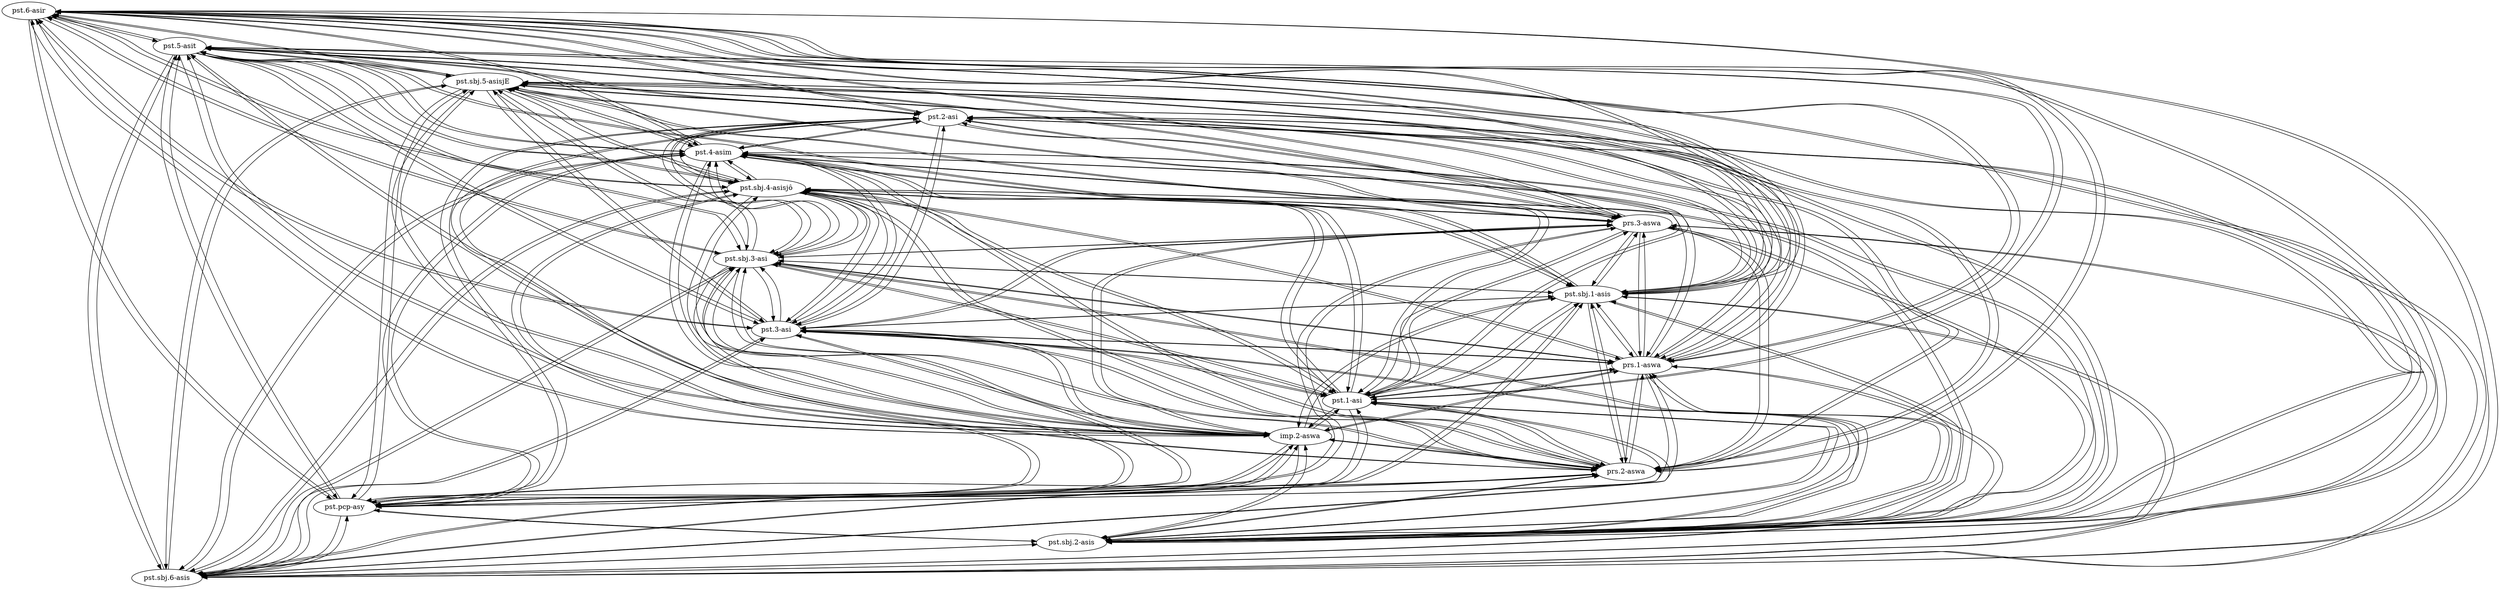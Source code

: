 strict digraph G {
"pst.6-asir" [weight="0.25"];
"pst.5-asit" [weight="0.25"];
"pst.sbj.6-asis" [weight="0.25"];
"pst.sbj.2-asis" [weight="0.25"];
"pst.pcp-asy" [weight="0.62"];
"prs.2-aswa" [weight="1.0"];
"imp.2-aswa" [weight="1.0"];
"pst.1-asi" [weight="0.25"];
"prs.1-aswa" [weight="1.0"];
"pst.3-asi" [weight="0.25"];
"pst.sbj.1-asis" [weight="0.25"];
"pst.sbj.3-asi" [weight="0.25"];
"prs.3-aswa" [weight="1.0"];
"pst.sbj.4-asisjô" [weight="0.25"];
"pst.4-asim" [weight="0.25"];
"pst.2-asi" [weight="0.25"];
"pst.sbj.5-asisjE" [weight="0.25"];
"pst.6-asir" -> "prs.1-aswa"  [weight="0.5"];
"pst.6-asir" -> "pst.5-asit"  [weight="0.25"];
"pst.6-asir" -> "pst.sbj.6-asis"  [weight="0.25"];
"pst.6-asir" -> "pst.1-asi"  [weight="0.25"];
"pst.6-asir" -> "prs.2-aswa"  [weight="0.5"];
"pst.6-asir" -> "imp.2-aswa"  [weight="0.5"];
"pst.6-asir" -> "pst.3-asi"  [weight="0.25"];
"pst.6-asir" -> "pst.sbj.1-asis"  [weight="0.25"];
"pst.6-asir" -> "pst.sbj.5-asisjE"  [weight="0.25"];
"pst.6-asir" -> "pst.sbj.3-asi"  [weight="0.25"];
"pst.6-asir" -> "prs.3-aswa"  [weight="0.5"];
"pst.6-asir" -> "pst.pcp-asy"  [weight="0.1488"];
"pst.6-asir" -> "pst.sbj.4-asisjô"  [weight="0.25"];
"pst.6-asir" -> "pst.4-asim"  [weight="0.25"];
"pst.6-asir" -> "pst.2-asi"  [weight="0.25"];
"pst.6-asir" -> "pst.sbj.2-asis"  [weight="0.25"];
"pst.5-asit" -> "prs.1-aswa"  [weight="0.5"];
"pst.5-asit" -> "pst.sbj.6-asis"  [weight="0.25"];
"pst.5-asit" -> "pst.6-asir"  [weight="0.25"];
"pst.5-asit" -> "prs.2-aswa"  [weight="0.5"];
"pst.5-asit" -> "imp.2-aswa"  [weight="0.5"];
"pst.5-asit" -> "pst.3-asi"  [weight="0.25"];
"pst.5-asit" -> "pst.sbj.1-asis"  [weight="0.25"];
"pst.5-asit" -> "pst.sbj.5-asisjE"  [weight="0.25"];
"pst.5-asit" -> "pst.sbj.3-asi"  [weight="0.25"];
"pst.5-asit" -> "prs.3-aswa"  [weight="0.5"];
"pst.5-asit" -> "pst.pcp-asy"  [weight="0.1488"];
"pst.5-asit" -> "pst.sbj.4-asisjô"  [weight="0.25"];
"pst.5-asit" -> "pst.4-asim"  [weight="0.25"];
"pst.5-asit" -> "pst.1-asi"  [weight="0.25"];
"pst.5-asit" -> "pst.2-asi"  [weight="0.25"];
"pst.5-asit" -> "pst.sbj.2-asis"  [weight="0.25"];
"pst.sbj.6-asis" -> "prs.1-aswa"  [weight="0.5"];
"pst.sbj.6-asis" -> "pst.5-asit"  [weight="0.25"];
"pst.sbj.6-asis" -> "pst.1-asi"  [weight="0.25"];
"pst.sbj.6-asis" -> "pst.6-asir"  [weight="0.25"];
"pst.sbj.6-asis" -> "prs.2-aswa"  [weight="0.5"];
"pst.sbj.6-asis" -> "imp.2-aswa"  [weight="0.5"];
"pst.sbj.6-asis" -> "pst.3-asi"  [weight="0.25"];
"pst.sbj.6-asis" -> "pst.sbj.1-asis"  [weight="0.25"];
"pst.sbj.6-asis" -> "pst.sbj.5-asisjE"  [weight="0.25"];
"pst.sbj.6-asis" -> "pst.sbj.3-asi"  [weight="0.25"];
"pst.sbj.6-asis" -> "prs.3-aswa"  [weight="0.5"];
"pst.sbj.6-asis" -> "pst.pcp-asy"  [weight="0.1488"];
"pst.sbj.6-asis" -> "pst.sbj.4-asisjô"  [weight="0.25"];
"pst.sbj.6-asis" -> "pst.4-asim"  [weight="0.25"];
"pst.sbj.6-asis" -> "pst.2-asi"  [weight="0.25"];
"pst.sbj.6-asis" -> "pst.sbj.2-asis"  [weight="0.25"];
"pst.pcp-asy" -> "prs.1-aswa"  [weight="0.67"];
"pst.pcp-asy" -> "pst.5-asit"  [weight="0.2025"];
"pst.pcp-asy" -> "pst.sbj.6-asis"  [weight="0.2025"];
"pst.pcp-asy" -> "pst.6-asir"  [weight="0.2025"];
"pst.pcp-asy" -> "prs.2-aswa"  [weight="0.67"];
"pst.pcp-asy" -> "imp.2-aswa"  [weight="0.69"];
"pst.pcp-asy" -> "pst.3-asi"  [weight="0.2025"];
"pst.pcp-asy" -> "pst.sbj.1-asis"  [weight="0.2025"];
"pst.pcp-asy" -> "pst.sbj.5-asisjE"  [weight="0.2025"];
"pst.pcp-asy" -> "pst.sbj.3-asi"  [weight="0.2025"];
"pst.pcp-asy" -> "prs.3-aswa"  [weight="0.67"];
"pst.pcp-asy" -> "pst.sbj.4-asisjô"  [weight="0.2025"];
"pst.pcp-asy" -> "pst.4-asim"  [weight="0.2025"];
"pst.pcp-asy" -> "pst.1-asi"  [weight="0.2025"];
"pst.pcp-asy" -> "pst.2-asi"  [weight="0.2025"];
"pst.pcp-asy" -> "pst.sbj.2-asis"  [weight="0.2025"];
"prs.2-aswa" -> "pst.1-asi"  [weight="0.0625"];
"prs.2-aswa" -> "pst.5-asit"  [weight="0.0625"];
"prs.2-aswa" -> "pst.sbj.4-asisjô"  [weight="0.0625"];
"prs.2-aswa" -> "pst.pcp-asy"  [weight="0.3844"];
"prs.2-aswa" -> "imp.2-aswa"  [weight="1.0"];
"prs.2-aswa" -> "pst.3-asi"  [weight="0.0625"];
"prs.2-aswa" -> "prs.1-aswa"  [weight="1.0"];
"prs.2-aswa" -> "pst.sbj.6-asis"  [weight="0.0625"];
"prs.2-aswa" -> "pst.sbj.2-asis"  [weight="0.0625"];
"prs.2-aswa" -> "pst.sbj.1-asis"  [weight="0.0625"];
"prs.2-aswa" -> "pst.sbj.3-asi"  [weight="0.0625"];
"prs.2-aswa" -> "prs.3-aswa"  [weight="1.0"];
"prs.2-aswa" -> "pst.sbj.5-asisjE"  [weight="0.0625"];
"prs.2-aswa" -> "pst.4-asim"  [weight="0.0625"];
"prs.2-aswa" -> "pst.2-asi"  [weight="0.0625"];
"prs.2-aswa" -> "pst.6-asir"  [weight="0.0625"];
"imp.2-aswa" -> "pst.1-asi"  [weight="0.0625"];
"imp.2-aswa" -> "pst.5-asit"  [weight="0.0625"];
"imp.2-aswa" -> "pst.sbj.4-asisjô"  [weight="0.0625"];
"imp.2-aswa" -> "pst.pcp-asy"  [weight="0.3844"];
"imp.2-aswa" -> "prs.2-aswa"  [weight="1.0"];
"imp.2-aswa" -> "pst.3-asi"  [weight="0.0625"];
"imp.2-aswa" -> "prs.1-aswa"  [weight="1.0"];
"imp.2-aswa" -> "pst.sbj.6-asis"  [weight="0.0625"];
"imp.2-aswa" -> "pst.sbj.2-asis"  [weight="0.0625"];
"imp.2-aswa" -> "pst.sbj.1-asis"  [weight="0.0625"];
"imp.2-aswa" -> "pst.sbj.3-asi"  [weight="0.0625"];
"imp.2-aswa" -> "prs.3-aswa"  [weight="1.0"];
"imp.2-aswa" -> "pst.sbj.5-asisjE"  [weight="0.0625"];
"imp.2-aswa" -> "pst.4-asim"  [weight="0.0625"];
"imp.2-aswa" -> "pst.2-asi"  [weight="0.0625"];
"imp.2-aswa" -> "pst.6-asir"  [weight="0.0625"];
"pst.1-asi" -> "prs.1-aswa"  [weight="0.5"];
"pst.1-asi" -> "pst.5-asit"  [weight="0.25"];
"pst.1-asi" -> "pst.sbj.6-asis"  [weight="0.25"];
"pst.1-asi" -> "pst.6-asir"  [weight="0.25"];
"pst.1-asi" -> "prs.2-aswa"  [weight="0.5"];
"pst.1-asi" -> "imp.2-aswa"  [weight="0.5"];
"pst.1-asi" -> "pst.3-asi"  [weight="0.25"];
"pst.1-asi" -> "pst.sbj.1-asis"  [weight="0.25"];
"pst.1-asi" -> "pst.sbj.5-asisjE"  [weight="0.25"];
"pst.1-asi" -> "pst.sbj.3-asi"  [weight="0.25"];
"pst.1-asi" -> "prs.3-aswa"  [weight="0.5"];
"pst.1-asi" -> "pst.pcp-asy"  [weight="0.1488"];
"pst.1-asi" -> "pst.sbj.4-asisjô"  [weight="0.25"];
"pst.1-asi" -> "pst.4-asim"  [weight="0.25"];
"pst.1-asi" -> "pst.2-asi"  [weight="0.25"];
"pst.1-asi" -> "pst.sbj.2-asis"  [weight="0.25"];
"prs.1-aswa" -> "pst.1-asi"  [weight="0.0625"];
"prs.1-aswa" -> "pst.5-asit"  [weight="0.0625"];
"prs.1-aswa" -> "pst.sbj.4-asisjô"  [weight="0.0625"];
"prs.1-aswa" -> "pst.pcp-asy"  [weight="0.3844"];
"prs.1-aswa" -> "prs.2-aswa"  [weight="1.0"];
"prs.1-aswa" -> "imp.2-aswa"  [weight="1.0"];
"prs.1-aswa" -> "pst.3-asi"  [weight="0.0625"];
"prs.1-aswa" -> "pst.sbj.1-asis"  [weight="0.0625"];
"prs.1-aswa" -> "pst.sbj.6-asis"  [weight="0.0625"];
"prs.1-aswa" -> "pst.sbj.2-asis"  [weight="0.0625"];
"prs.1-aswa" -> "pst.sbj.3-asi"  [weight="0.0625"];
"prs.1-aswa" -> "prs.3-aswa"  [weight="1.0"];
"prs.1-aswa" -> "pst.sbj.5-asisjE"  [weight="0.0625"];
"prs.1-aswa" -> "pst.4-asim"  [weight="0.0625"];
"prs.1-aswa" -> "pst.2-asi"  [weight="0.0625"];
"prs.1-aswa" -> "pst.6-asir"  [weight="0.0625"];
"pst.sbj.5-asisjE" -> "prs.1-aswa"  [weight="0.5"];
"pst.sbj.5-asisjE" -> "pst.5-asit"  [weight="0.25"];
"pst.sbj.5-asisjE" -> "pst.sbj.6-asis"  [weight="0.25"];
"pst.sbj.5-asisjE" -> "pst.6-asir"  [weight="0.25"];
"pst.sbj.5-asisjE" -> "prs.2-aswa"  [weight="0.5"];
"pst.sbj.5-asisjE" -> "imp.2-aswa"  [weight="0.5"];
"pst.sbj.5-asisjE" -> "pst.3-asi"  [weight="0.25"];
"pst.sbj.5-asisjE" -> "pst.sbj.1-asis"  [weight="0.25"];
"pst.sbj.5-asisjE" -> "pst.sbj.3-asi"  [weight="0.25"];
"pst.sbj.5-asisjE" -> "prs.3-aswa"  [weight="0.5"];
"pst.sbj.5-asisjE" -> "pst.pcp-asy"  [weight="0.1488"];
"pst.sbj.5-asisjE" -> "pst.sbj.4-asisjô"  [weight="0.25"];
"pst.sbj.5-asisjE" -> "pst.4-asim"  [weight="0.25"];
"pst.sbj.5-asisjE" -> "pst.1-asi"  [weight="0.25"];
"pst.sbj.5-asisjE" -> "pst.2-asi"  [weight="0.25"];
"pst.sbj.5-asisjE" -> "pst.sbj.2-asis"  [weight="0.25"];
"pst.3-asi" -> "prs.1-aswa"  [weight="0.5"];
"pst.3-asi" -> "pst.5-asit"  [weight="0.25"];
"pst.3-asi" -> "pst.sbj.6-asis"  [weight="0.25"];
"pst.3-asi" -> "pst.6-asir"  [weight="0.25"];
"pst.3-asi" -> "prs.2-aswa"  [weight="0.5"];
"pst.3-asi" -> "imp.2-aswa"  [weight="0.5"];
"pst.3-asi" -> "pst.1-asi"  [weight="0.25"];
"pst.3-asi" -> "pst.sbj.1-asis"  [weight="0.25"];
"pst.3-asi" -> "pst.sbj.5-asisjE"  [weight="0.25"];
"pst.3-asi" -> "pst.sbj.3-asi"  [weight="0.25"];
"pst.3-asi" -> "prs.3-aswa"  [weight="0.5"];
"pst.3-asi" -> "pst.pcp-asy"  [weight="0.1488"];
"pst.3-asi" -> "pst.sbj.4-asisjô"  [weight="0.25"];
"pst.3-asi" -> "pst.4-asim"  [weight="0.25"];
"pst.3-asi" -> "pst.2-asi"  [weight="0.25"];
"pst.3-asi" -> "pst.sbj.2-asis"  [weight="0.25"];
"pst.sbj.1-asis" -> "prs.1-aswa"  [weight="0.5"];
"pst.sbj.1-asis" -> "pst.5-asit"  [weight="0.25"];
"pst.sbj.1-asis" -> "pst.sbj.6-asis"  [weight="0.25"];
"pst.sbj.1-asis" -> "pst.6-asir"  [weight="0.25"];
"pst.sbj.1-asis" -> "prs.2-aswa"  [weight="0.5"];
"pst.sbj.1-asis" -> "imp.2-aswa"  [weight="0.5"];
"pst.sbj.1-asis" -> "pst.3-asi"  [weight="0.25"];
"pst.sbj.1-asis" -> "pst.sbj.5-asisjE"  [weight="0.25"];
"pst.sbj.1-asis" -> "pst.sbj.3-asi"  [weight="0.25"];
"pst.sbj.1-asis" -> "prs.3-aswa"  [weight="0.5"];
"pst.sbj.1-asis" -> "pst.pcp-asy"  [weight="0.1488"];
"pst.sbj.1-asis" -> "pst.sbj.4-asisjô"  [weight="0.25"];
"pst.sbj.1-asis" -> "pst.4-asim"  [weight="0.25"];
"pst.sbj.1-asis" -> "pst.1-asi"  [weight="0.25"];
"pst.sbj.1-asis" -> "pst.2-asi"  [weight="0.25"];
"pst.sbj.1-asis" -> "pst.sbj.2-asis"  [weight="0.25"];
"pst.sbj.3-asi" -> "prs.1-aswa"  [weight="0.5"];
"pst.sbj.3-asi" -> "pst.5-asit"  [weight="0.25"];
"pst.sbj.3-asi" -> "pst.sbj.6-asis"  [weight="0.25"];
"pst.sbj.3-asi" -> "pst.6-asir"  [weight="0.25"];
"pst.sbj.3-asi" -> "prs.2-aswa"  [weight="0.5"];
"pst.sbj.3-asi" -> "imp.2-aswa"  [weight="0.5"];
"pst.sbj.3-asi" -> "pst.3-asi"  [weight="0.25"];
"pst.sbj.3-asi" -> "pst.sbj.1-asis"  [weight="0.25"];
"pst.sbj.3-asi" -> "pst.sbj.5-asisjE"  [weight="0.25"];
"pst.sbj.3-asi" -> "prs.3-aswa"  [weight="0.5"];
"pst.sbj.3-asi" -> "pst.pcp-asy"  [weight="0.1488"];
"pst.sbj.3-asi" -> "pst.sbj.4-asisjô"  [weight="0.25"];
"pst.sbj.3-asi" -> "pst.4-asim"  [weight="0.25"];
"pst.sbj.3-asi" -> "pst.1-asi"  [weight="0.25"];
"pst.sbj.3-asi" -> "pst.2-asi"  [weight="0.25"];
"pst.sbj.3-asi" -> "pst.sbj.2-asis"  [weight="0.25"];
"prs.3-aswa" -> "pst.1-asi"  [weight="0.0625"];
"prs.3-aswa" -> "pst.5-asit"  [weight="0.0625"];
"prs.3-aswa" -> "pst.sbj.4-asisjô"  [weight="0.0625"];
"prs.3-aswa" -> "pst.pcp-asy"  [weight="0.3844"];
"prs.3-aswa" -> "prs.2-aswa"  [weight="1.0"];
"prs.3-aswa" -> "imp.2-aswa"  [weight="1.0"];
"prs.3-aswa" -> "pst.3-asi"  [weight="0.0625"];
"prs.3-aswa" -> "prs.1-aswa"  [weight="1.0"];
"prs.3-aswa" -> "pst.sbj.6-asis"  [weight="0.0625"];
"prs.3-aswa" -> "pst.sbj.2-asis"  [weight="0.0625"];
"prs.3-aswa" -> "pst.sbj.1-asis"  [weight="0.0625"];
"prs.3-aswa" -> "pst.sbj.3-asi"  [weight="0.0625"];
"prs.3-aswa" -> "pst.sbj.5-asisjE"  [weight="0.0625"];
"prs.3-aswa" -> "pst.4-asim"  [weight="0.0625"];
"prs.3-aswa" -> "pst.2-asi"  [weight="0.0625"];
"prs.3-aswa" -> "pst.6-asir"  [weight="0.0625"];
"pst.sbj.4-asisjô" -> "prs.1-aswa"  [weight="0.5"];
"pst.sbj.4-asisjô" -> "pst.5-asit"  [weight="0.25"];
"pst.sbj.4-asisjô" -> "pst.sbj.6-asis"  [weight="0.25"];
"pst.sbj.4-asisjô" -> "pst.6-asir"  [weight="0.25"];
"pst.sbj.4-asisjô" -> "prs.2-aswa"  [weight="0.5"];
"pst.sbj.4-asisjô" -> "imp.2-aswa"  [weight="0.5"];
"pst.sbj.4-asisjô" -> "pst.3-asi"  [weight="0.25"];
"pst.sbj.4-asisjô" -> "pst.sbj.1-asis"  [weight="0.25"];
"pst.sbj.4-asisjô" -> "pst.sbj.3-asi"  [weight="0.25"];
"pst.sbj.4-asisjô" -> "prs.3-aswa"  [weight="0.5"];
"pst.sbj.4-asisjô" -> "pst.pcp-asy"  [weight="0.1488"];
"pst.sbj.4-asisjô" -> "pst.sbj.5-asisjE"  [weight="0.25"];
"pst.sbj.4-asisjô" -> "pst.4-asim"  [weight="0.25"];
"pst.sbj.4-asisjô" -> "pst.1-asi"  [weight="0.25"];
"pst.sbj.4-asisjô" -> "pst.2-asi"  [weight="0.25"];
"pst.sbj.4-asisjô" -> "pst.sbj.2-asis"  [weight="0.25"];
"pst.4-asim" -> "prs.1-aswa"  [weight="0.5"];
"pst.4-asim" -> "pst.5-asit"  [weight="0.25"];
"pst.4-asim" -> "pst.sbj.6-asis"  [weight="0.25"];
"pst.4-asim" -> "pst.6-asir"  [weight="0.25"];
"pst.4-asim" -> "prs.2-aswa"  [weight="0.5"];
"pst.4-asim" -> "imp.2-aswa"  [weight="0.5"];
"pst.4-asim" -> "pst.3-asi"  [weight="0.25"];
"pst.4-asim" -> "pst.sbj.1-asis"  [weight="0.25"];
"pst.4-asim" -> "pst.sbj.5-asisjE"  [weight="0.25"];
"pst.4-asim" -> "pst.sbj.3-asi"  [weight="0.25"];
"pst.4-asim" -> "prs.3-aswa"  [weight="0.5"];
"pst.4-asim" -> "pst.pcp-asy"  [weight="0.1488"];
"pst.4-asim" -> "pst.sbj.4-asisjô"  [weight="0.25"];
"pst.4-asim" -> "pst.1-asi"  [weight="0.25"];
"pst.4-asim" -> "pst.2-asi"  [weight="0.25"];
"pst.4-asim" -> "pst.sbj.2-asis"  [weight="0.25"];
"pst.2-asi" -> "prs.1-aswa"  [weight="0.5"];
"pst.2-asi" -> "pst.5-asit"  [weight="0.25"];
"pst.2-asi" -> "pst.sbj.6-asis"  [weight="0.25"];
"pst.2-asi" -> "pst.6-asir"  [weight="0.25"];
"pst.2-asi" -> "prs.2-aswa"  [weight="0.5"];
"pst.2-asi" -> "imp.2-aswa"  [weight="0.5"];
"pst.2-asi" -> "pst.3-asi"  [weight="0.25"];
"pst.2-asi" -> "pst.sbj.1-asis"  [weight="0.25"];
"pst.2-asi" -> "pst.sbj.5-asisjE"  [weight="0.25"];
"pst.2-asi" -> "pst.sbj.3-asi"  [weight="0.25"];
"pst.2-asi" -> "prs.3-aswa"  [weight="0.5"];
"pst.2-asi" -> "pst.pcp-asy"  [weight="0.1488"];
"pst.2-asi" -> "pst.sbj.4-asisjô"  [weight="0.25"];
"pst.2-asi" -> "pst.4-asim"  [weight="0.25"];
"pst.2-asi" -> "pst.1-asi"  [weight="0.25"];
"pst.2-asi" -> "pst.sbj.2-asis"  [weight="0.25"];
"pst.sbj.2-asis" -> "prs.1-aswa"  [weight="0.5"];
"pst.sbj.2-asis" -> "pst.5-asit"  [weight="0.25"];
"pst.sbj.2-asis" -> "pst.sbj.6-asis"  [weight="0.25"];
"pst.sbj.2-asis" -> "pst.6-asir"  [weight="0.25"];
"pst.sbj.2-asis" -> "prs.2-aswa"  [weight="0.5"];
"pst.sbj.2-asis" -> "imp.2-aswa"  [weight="0.5"];
"pst.sbj.2-asis" -> "pst.3-asi"  [weight="0.25"];
"pst.sbj.2-asis" -> "pst.sbj.1-asis"  [weight="0.25"];
"pst.sbj.2-asis" -> "pst.sbj.3-asi"  [weight="0.25"];
"pst.sbj.2-asis" -> "prs.3-aswa"  [weight="0.5"];
"pst.sbj.2-asis" -> "pst.pcp-asy"  [weight="0.1488"];
"pst.sbj.2-asis" -> "pst.sbj.4-asisjô"  [weight="0.25"];
"pst.sbj.2-asis" -> "pst.4-asim"  [weight="0.25"];
"pst.sbj.2-asis" -> "pst.1-asi"  [weight="0.25"];
"pst.sbj.2-asis" -> "pst.2-asi"  [weight="0.25"];
"pst.sbj.2-asis" -> "pst.sbj.5-asisjE"  [weight="0.25"];
}
